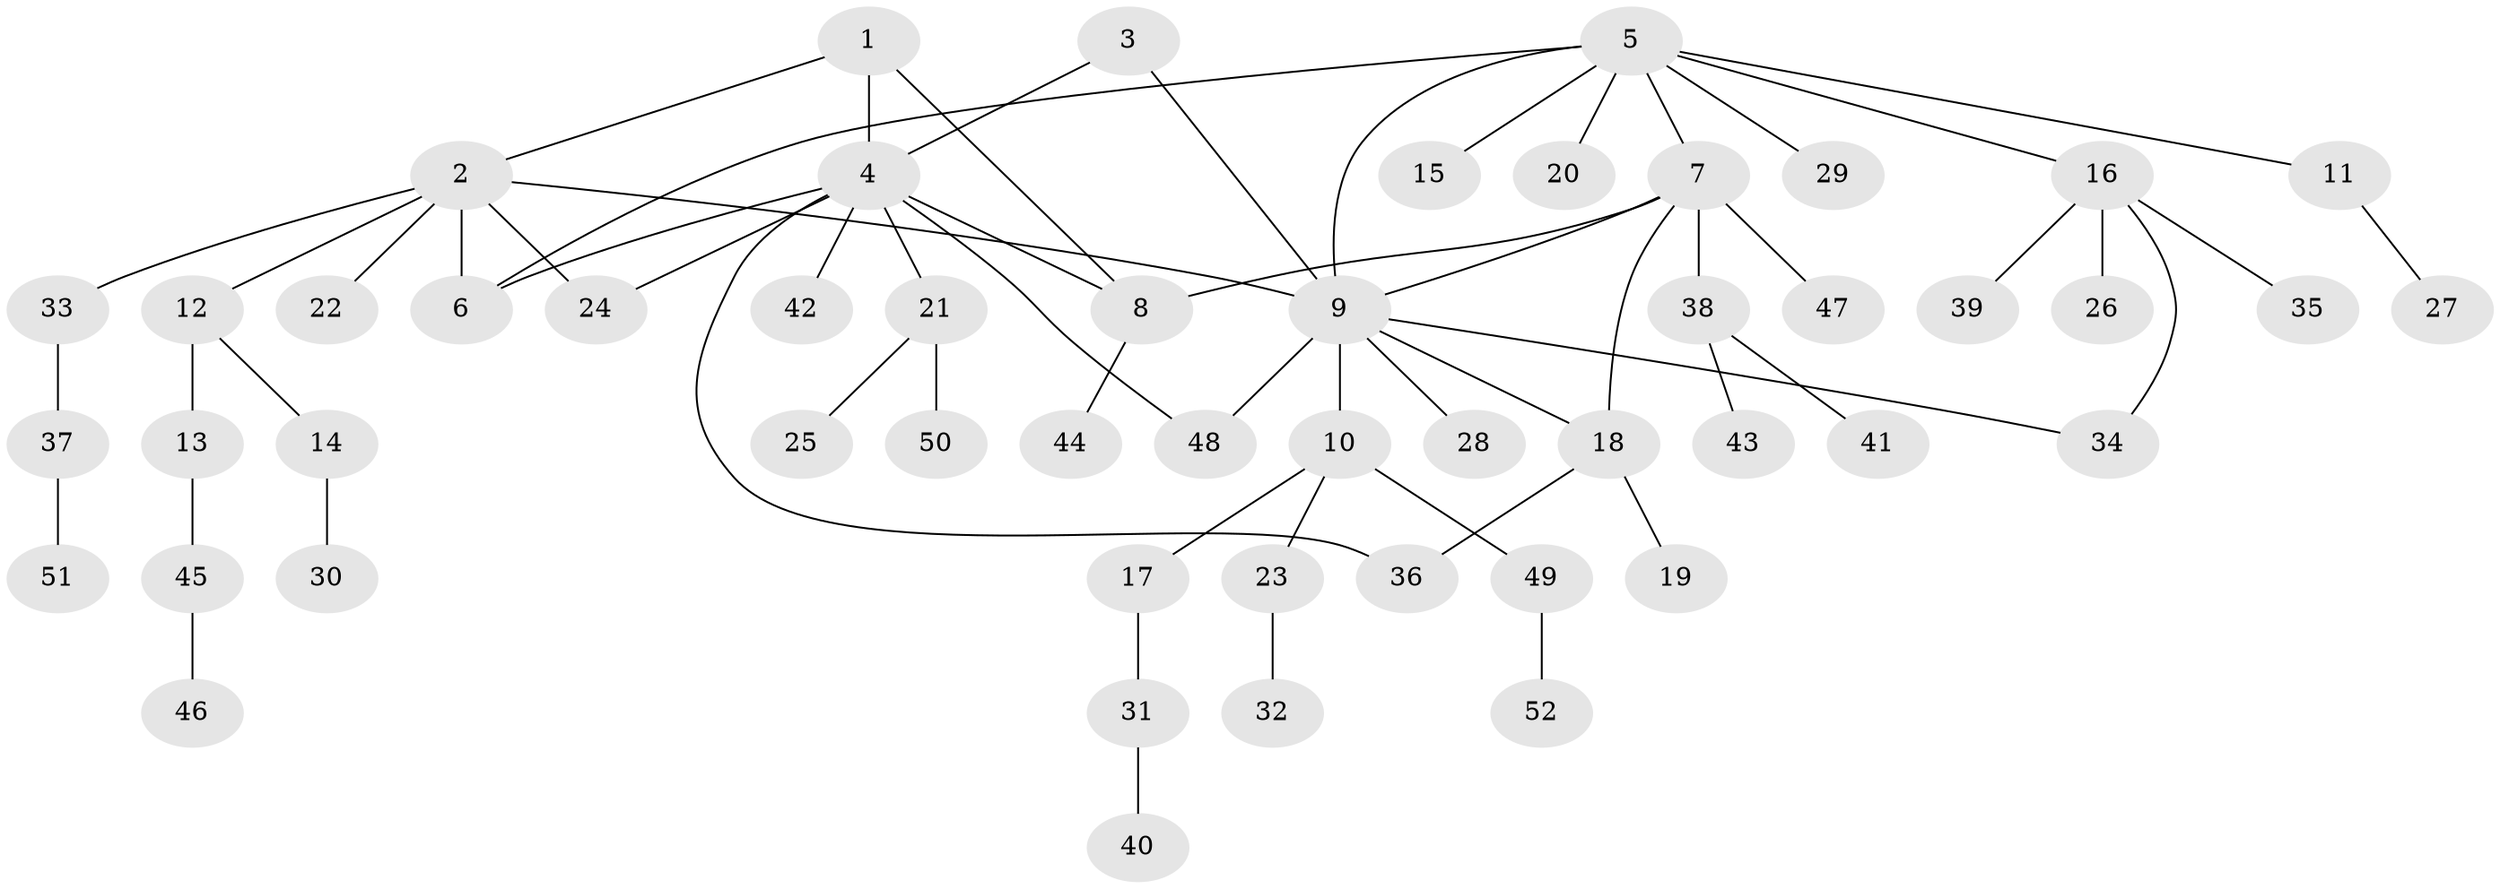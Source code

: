 // Generated by graph-tools (version 1.1) at 2025/37/03/09/25 02:37:44]
// undirected, 52 vertices, 62 edges
graph export_dot {
graph [start="1"]
  node [color=gray90,style=filled];
  1;
  2;
  3;
  4;
  5;
  6;
  7;
  8;
  9;
  10;
  11;
  12;
  13;
  14;
  15;
  16;
  17;
  18;
  19;
  20;
  21;
  22;
  23;
  24;
  25;
  26;
  27;
  28;
  29;
  30;
  31;
  32;
  33;
  34;
  35;
  36;
  37;
  38;
  39;
  40;
  41;
  42;
  43;
  44;
  45;
  46;
  47;
  48;
  49;
  50;
  51;
  52;
  1 -- 2;
  1 -- 4;
  1 -- 8;
  2 -- 6;
  2 -- 9;
  2 -- 12;
  2 -- 22;
  2 -- 24;
  2 -- 33;
  3 -- 4;
  3 -- 9;
  4 -- 6;
  4 -- 8;
  4 -- 21;
  4 -- 24;
  4 -- 36;
  4 -- 42;
  4 -- 48;
  5 -- 6;
  5 -- 7;
  5 -- 9;
  5 -- 11;
  5 -- 15;
  5 -- 16;
  5 -- 20;
  5 -- 29;
  7 -- 8;
  7 -- 9;
  7 -- 18;
  7 -- 38;
  7 -- 47;
  8 -- 44;
  9 -- 10;
  9 -- 18;
  9 -- 28;
  9 -- 34;
  9 -- 48;
  10 -- 17;
  10 -- 23;
  10 -- 49;
  11 -- 27;
  12 -- 13;
  12 -- 14;
  13 -- 45;
  14 -- 30;
  16 -- 26;
  16 -- 34;
  16 -- 35;
  16 -- 39;
  17 -- 31;
  18 -- 19;
  18 -- 36;
  21 -- 25;
  21 -- 50;
  23 -- 32;
  31 -- 40;
  33 -- 37;
  37 -- 51;
  38 -- 41;
  38 -- 43;
  45 -- 46;
  49 -- 52;
}
